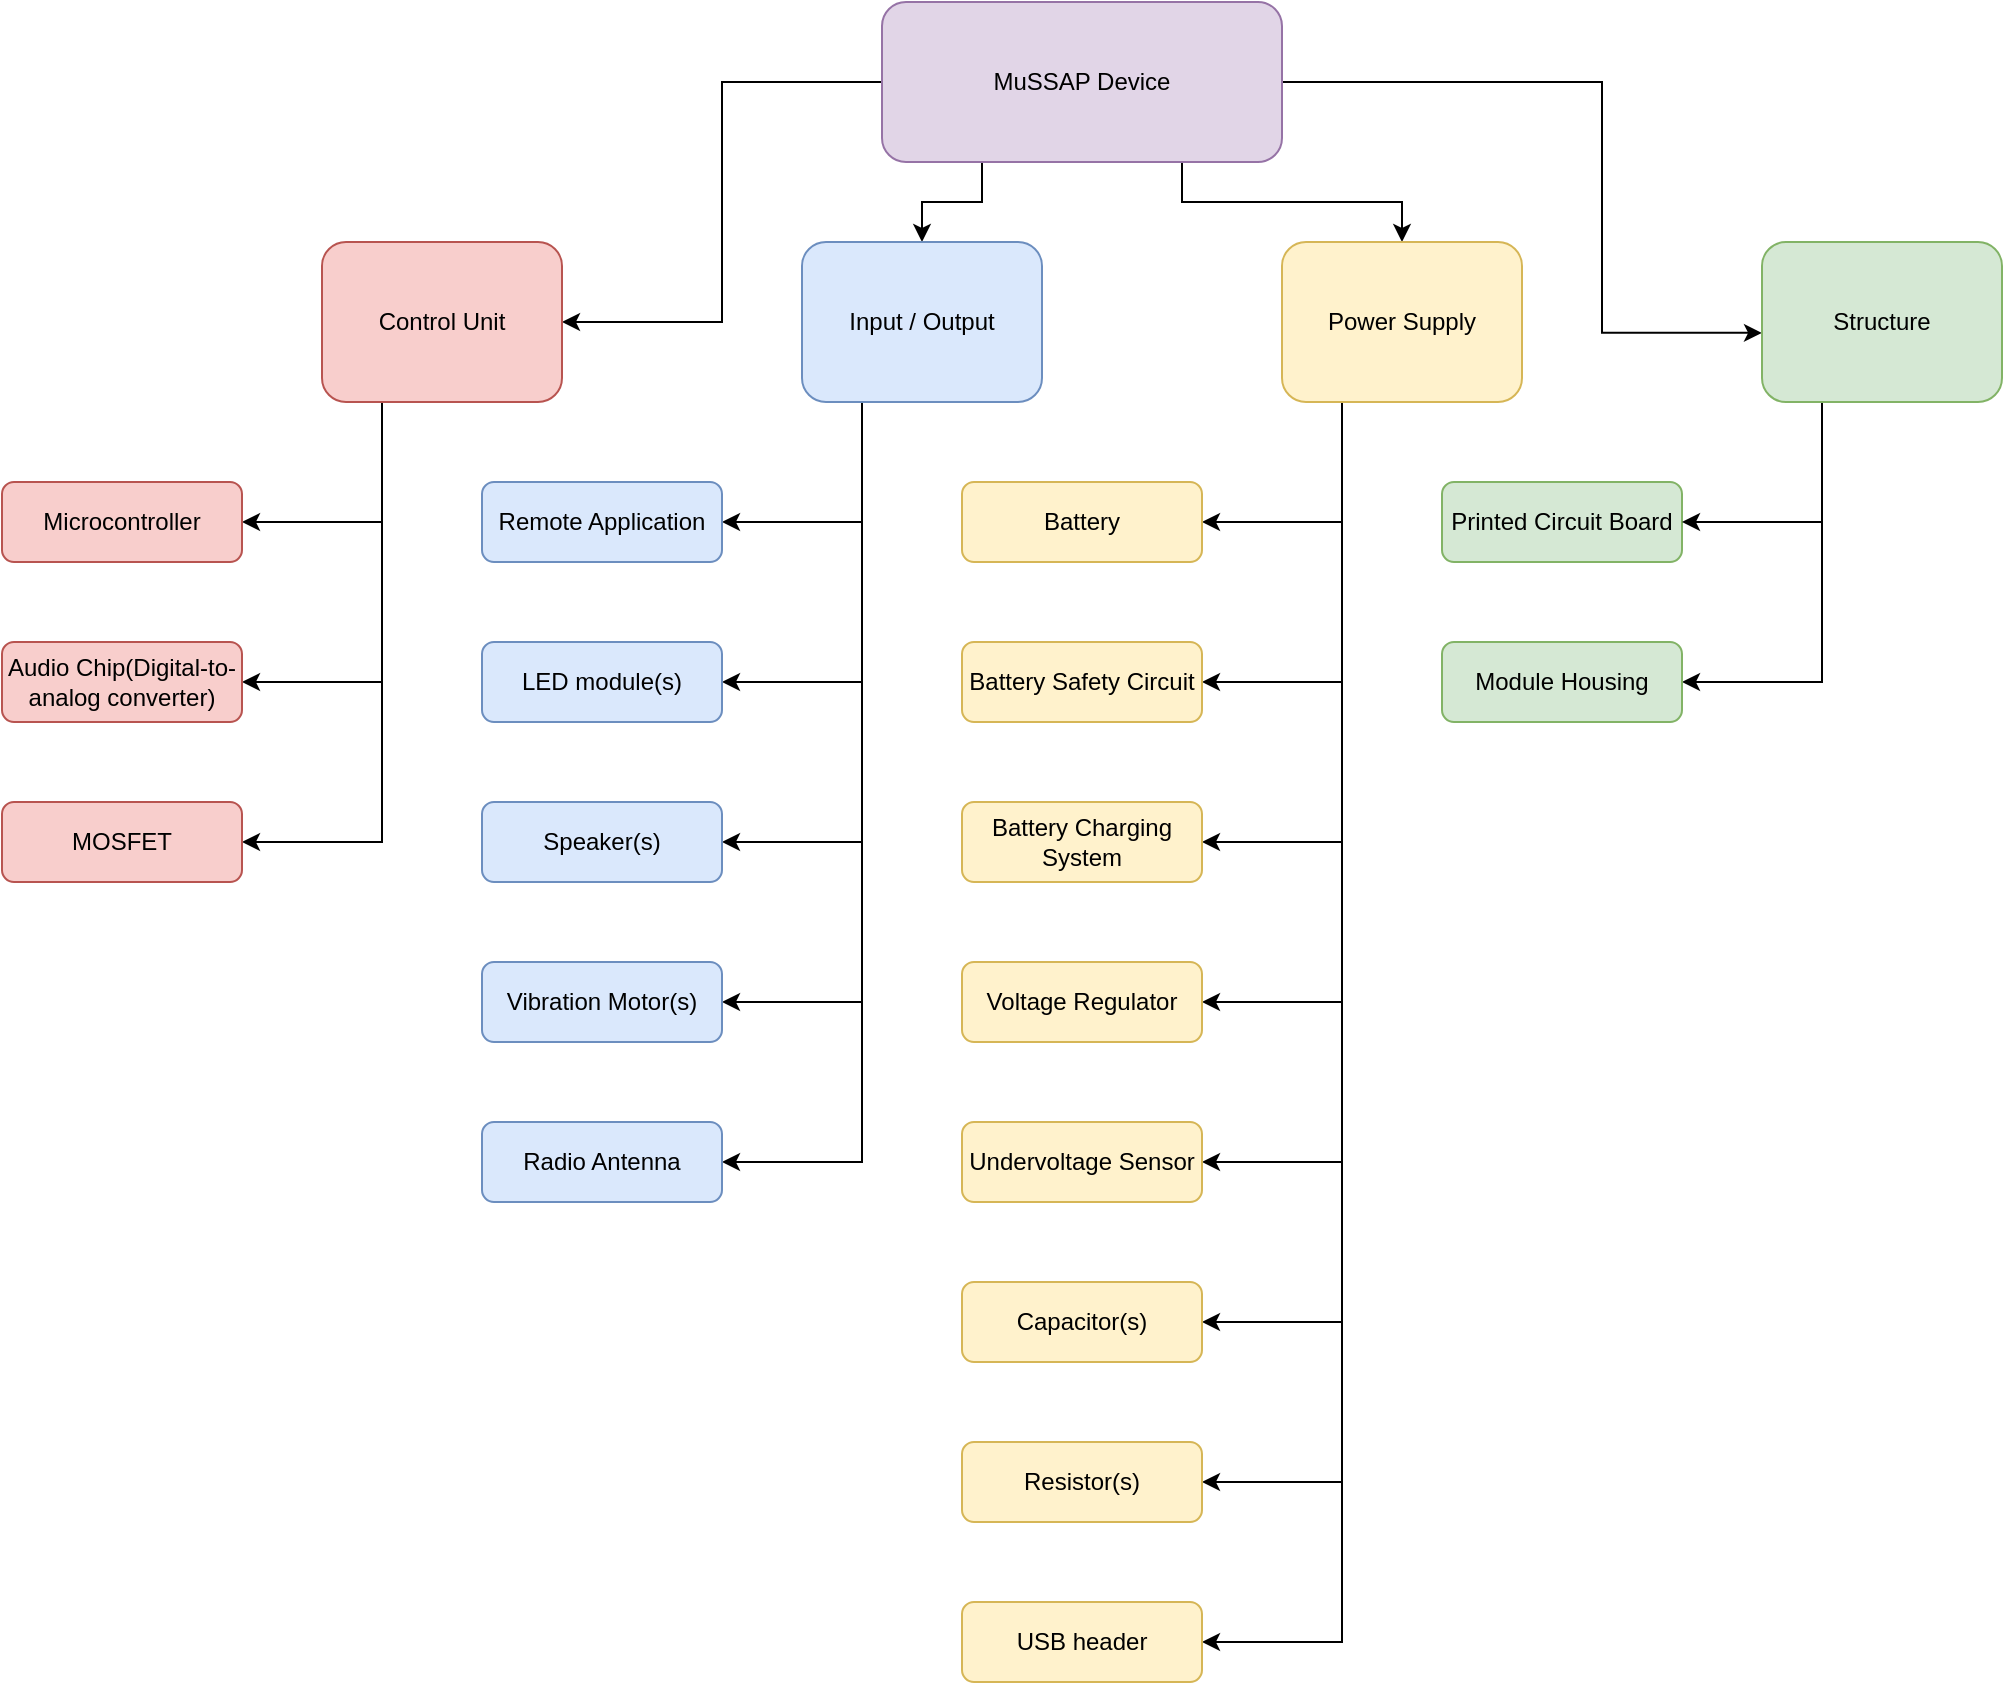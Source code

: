 <mxfile version="14.9.6" type="device"><diagram id="Asf1ymSnaTZyRitP0mLS" name="Page-1"><mxGraphModel dx="2128" dy="948" grid="1" gridSize="10" guides="1" tooltips="1" connect="1" arrows="1" fold="1" page="1" pageScale="1" pageWidth="850" pageHeight="1100" math="0" shadow="0"><root><mxCell id="0"/><mxCell id="1" parent="0"/><mxCell id="JV4Oiam355bwlnRObu__-45" style="edgeStyle=orthogonalEdgeStyle;rounded=0;orthogonalLoop=1;jettySize=auto;html=1;exitX=0;exitY=0.5;exitDx=0;exitDy=0;entryX=1;entryY=0.5;entryDx=0;entryDy=0;" parent="1" source="JV4Oiam355bwlnRObu__-1" target="JV4Oiam355bwlnRObu__-3" edge="1"><mxGeometry relative="1" as="geometry"/></mxCell><mxCell id="JV4Oiam355bwlnRObu__-46" style="edgeStyle=orthogonalEdgeStyle;rounded=0;orthogonalLoop=1;jettySize=auto;html=1;exitX=0.25;exitY=1;exitDx=0;exitDy=0;entryX=0.5;entryY=0;entryDx=0;entryDy=0;" parent="1" source="JV4Oiam355bwlnRObu__-1" target="JV4Oiam355bwlnRObu__-7" edge="1"><mxGeometry relative="1" as="geometry"/></mxCell><mxCell id="JV4Oiam355bwlnRObu__-47" style="edgeStyle=orthogonalEdgeStyle;rounded=0;orthogonalLoop=1;jettySize=auto;html=1;exitX=0.75;exitY=1;exitDx=0;exitDy=0;entryX=0.5;entryY=0;entryDx=0;entryDy=0;" parent="1" source="JV4Oiam355bwlnRObu__-1" target="JV4Oiam355bwlnRObu__-13" edge="1"><mxGeometry relative="1" as="geometry"/></mxCell><mxCell id="JV4Oiam355bwlnRObu__-49" style="edgeStyle=orthogonalEdgeStyle;rounded=0;orthogonalLoop=1;jettySize=auto;html=1;exitX=1;exitY=0.5;exitDx=0;exitDy=0;entryX=0;entryY=0.568;entryDx=0;entryDy=0;entryPerimeter=0;" parent="1" source="JV4Oiam355bwlnRObu__-1" target="JV4Oiam355bwlnRObu__-23" edge="1"><mxGeometry relative="1" as="geometry"><Array as="points"><mxPoint x="640" y="120"/><mxPoint x="640" y="245"/></Array></mxGeometry></mxCell><mxCell id="JV4Oiam355bwlnRObu__-1" value="MuSSAP Device" style="rounded=1;whiteSpace=wrap;html=1;fillColor=#e1d5e7;strokeColor=#9673a6;" parent="1" vertex="1"><mxGeometry x="280" y="80" width="200" height="80" as="geometry"/></mxCell><mxCell id="JV4Oiam355bwlnRObu__-27" style="edgeStyle=orthogonalEdgeStyle;rounded=0;orthogonalLoop=1;jettySize=auto;html=1;exitX=0.25;exitY=1;exitDx=0;exitDy=0;entryX=1;entryY=0.5;entryDx=0;entryDy=0;" parent="1" source="JV4Oiam355bwlnRObu__-3" target="JV4Oiam355bwlnRObu__-4" edge="1"><mxGeometry relative="1" as="geometry"/></mxCell><mxCell id="JV4Oiam355bwlnRObu__-28" style="edgeStyle=orthogonalEdgeStyle;rounded=0;orthogonalLoop=1;jettySize=auto;html=1;exitX=0.25;exitY=1;exitDx=0;exitDy=0;entryX=1;entryY=0.5;entryDx=0;entryDy=0;" parent="1" source="JV4Oiam355bwlnRObu__-3" target="JV4Oiam355bwlnRObu__-25" edge="1"><mxGeometry relative="1" as="geometry"/></mxCell><mxCell id="JV4Oiam355bwlnRObu__-29" style="edgeStyle=orthogonalEdgeStyle;rounded=0;orthogonalLoop=1;jettySize=auto;html=1;exitX=0.25;exitY=1;exitDx=0;exitDy=0;entryX=1;entryY=0.5;entryDx=0;entryDy=0;" parent="1" source="JV4Oiam355bwlnRObu__-3" target="JV4Oiam355bwlnRObu__-5" edge="1"><mxGeometry relative="1" as="geometry"/></mxCell><mxCell id="JV4Oiam355bwlnRObu__-3" value="Control Unit" style="rounded=1;whiteSpace=wrap;html=1;fillColor=#f8cecc;strokeColor=#b85450;" parent="1" vertex="1"><mxGeometry y="200" width="120" height="80" as="geometry"/></mxCell><mxCell id="JV4Oiam355bwlnRObu__-4" value="Microcontroller" style="rounded=1;whiteSpace=wrap;html=1;fillColor=#f8cecc;strokeColor=#b85450;" parent="1" vertex="1"><mxGeometry x="-160" y="320" width="120" height="40" as="geometry"/></mxCell><mxCell id="JV4Oiam355bwlnRObu__-5" value="MOSFET" style="rounded=1;whiteSpace=wrap;html=1;fillColor=#f8cecc;strokeColor=#b85450;" parent="1" vertex="1"><mxGeometry x="-160" y="480" width="120" height="40" as="geometry"/></mxCell><mxCell id="JV4Oiam355bwlnRObu__-30" style="edgeStyle=orthogonalEdgeStyle;rounded=0;orthogonalLoop=1;jettySize=auto;html=1;exitX=0.25;exitY=1;exitDx=0;exitDy=0;entryX=1;entryY=0.5;entryDx=0;entryDy=0;" parent="1" source="JV4Oiam355bwlnRObu__-7" target="JV4Oiam355bwlnRObu__-8" edge="1"><mxGeometry relative="1" as="geometry"/></mxCell><mxCell id="JV4Oiam355bwlnRObu__-31" style="edgeStyle=orthogonalEdgeStyle;rounded=0;orthogonalLoop=1;jettySize=auto;html=1;exitX=0.25;exitY=1;exitDx=0;exitDy=0;entryX=1;entryY=0.5;entryDx=0;entryDy=0;" parent="1" source="JV4Oiam355bwlnRObu__-7" target="JV4Oiam355bwlnRObu__-10" edge="1"><mxGeometry relative="1" as="geometry"/></mxCell><mxCell id="JV4Oiam355bwlnRObu__-32" style="edgeStyle=orthogonalEdgeStyle;rounded=0;orthogonalLoop=1;jettySize=auto;html=1;exitX=0.25;exitY=1;exitDx=0;exitDy=0;entryX=1;entryY=0.5;entryDx=0;entryDy=0;" parent="1" source="JV4Oiam355bwlnRObu__-7" target="JV4Oiam355bwlnRObu__-11" edge="1"><mxGeometry relative="1" as="geometry"/></mxCell><mxCell id="JV4Oiam355bwlnRObu__-33" style="edgeStyle=orthogonalEdgeStyle;rounded=0;orthogonalLoop=1;jettySize=auto;html=1;exitX=0.25;exitY=1;exitDx=0;exitDy=0;entryX=1;entryY=0.5;entryDx=0;entryDy=0;" parent="1" source="JV4Oiam355bwlnRObu__-7" target="JV4Oiam355bwlnRObu__-12" edge="1"><mxGeometry relative="1" as="geometry"/></mxCell><mxCell id="JV4Oiam355bwlnRObu__-34" style="edgeStyle=orthogonalEdgeStyle;rounded=0;orthogonalLoop=1;jettySize=auto;html=1;exitX=0.25;exitY=1;exitDx=0;exitDy=0;entryX=1;entryY=0.5;entryDx=0;entryDy=0;" parent="1" source="JV4Oiam355bwlnRObu__-7" target="JV4Oiam355bwlnRObu__-21" edge="1"><mxGeometry relative="1" as="geometry"/></mxCell><mxCell id="JV4Oiam355bwlnRObu__-7" value="Input / Output" style="rounded=1;whiteSpace=wrap;html=1;fillColor=#dae8fc;strokeColor=#6c8ebf;" parent="1" vertex="1"><mxGeometry x="240" y="200" width="120" height="80" as="geometry"/></mxCell><mxCell id="JV4Oiam355bwlnRObu__-8" value="Remote Application" style="rounded=1;whiteSpace=wrap;html=1;fillColor=#dae8fc;strokeColor=#6c8ebf;" parent="1" vertex="1"><mxGeometry x="80" y="320" width="120" height="40" as="geometry"/></mxCell><mxCell id="JV4Oiam355bwlnRObu__-10" value="LED module(s)" style="rounded=1;whiteSpace=wrap;html=1;fillColor=#dae8fc;strokeColor=#6c8ebf;" parent="1" vertex="1"><mxGeometry x="80" y="400" width="120" height="40" as="geometry"/></mxCell><mxCell id="JV4Oiam355bwlnRObu__-11" value="Speaker(s)" style="rounded=1;whiteSpace=wrap;html=1;fillColor=#dae8fc;strokeColor=#6c8ebf;" parent="1" vertex="1"><mxGeometry x="80" y="480" width="120" height="40" as="geometry"/></mxCell><mxCell id="JV4Oiam355bwlnRObu__-12" value="Vibration Motor(s)" style="rounded=1;whiteSpace=wrap;html=1;fillColor=#dae8fc;strokeColor=#6c8ebf;" parent="1" vertex="1"><mxGeometry x="80" y="560" width="120" height="40" as="geometry"/></mxCell><mxCell id="JV4Oiam355bwlnRObu__-35" style="edgeStyle=orthogonalEdgeStyle;rounded=0;orthogonalLoop=1;jettySize=auto;html=1;exitX=0.25;exitY=1;exitDx=0;exitDy=0;entryX=1;entryY=0.5;entryDx=0;entryDy=0;" parent="1" source="JV4Oiam355bwlnRObu__-13" target="JV4Oiam355bwlnRObu__-14" edge="1"><mxGeometry relative="1" as="geometry"/></mxCell><mxCell id="JV4Oiam355bwlnRObu__-36" style="edgeStyle=orthogonalEdgeStyle;rounded=0;orthogonalLoop=1;jettySize=auto;html=1;exitX=0.25;exitY=1;exitDx=0;exitDy=0;entryX=1;entryY=0.5;entryDx=0;entryDy=0;" parent="1" source="JV4Oiam355bwlnRObu__-13" target="JV4Oiam355bwlnRObu__-16" edge="1"><mxGeometry relative="1" as="geometry"/></mxCell><mxCell id="JV4Oiam355bwlnRObu__-37" style="edgeStyle=orthogonalEdgeStyle;rounded=0;orthogonalLoop=1;jettySize=auto;html=1;exitX=0.25;exitY=1;exitDx=0;exitDy=0;entryX=1;entryY=0.5;entryDx=0;entryDy=0;" parent="1" source="JV4Oiam355bwlnRObu__-13" target="JV4Oiam355bwlnRObu__-15" edge="1"><mxGeometry relative="1" as="geometry"/></mxCell><mxCell id="JV4Oiam355bwlnRObu__-38" style="edgeStyle=orthogonalEdgeStyle;rounded=0;orthogonalLoop=1;jettySize=auto;html=1;exitX=0.25;exitY=1;exitDx=0;exitDy=0;entryX=1;entryY=0.5;entryDx=0;entryDy=0;" parent="1" source="JV4Oiam355bwlnRObu__-13" target="JV4Oiam355bwlnRObu__-17" edge="1"><mxGeometry relative="1" as="geometry"/></mxCell><mxCell id="JV4Oiam355bwlnRObu__-39" style="edgeStyle=orthogonalEdgeStyle;rounded=0;orthogonalLoop=1;jettySize=auto;html=1;exitX=0.25;exitY=1;exitDx=0;exitDy=0;entryX=1;entryY=0.5;entryDx=0;entryDy=0;" parent="1" source="JV4Oiam355bwlnRObu__-13" target="JV4Oiam355bwlnRObu__-18" edge="1"><mxGeometry relative="1" as="geometry"/></mxCell><mxCell id="JV4Oiam355bwlnRObu__-40" style="edgeStyle=orthogonalEdgeStyle;rounded=0;orthogonalLoop=1;jettySize=auto;html=1;exitX=0.25;exitY=1;exitDx=0;exitDy=0;entryX=1;entryY=0.5;entryDx=0;entryDy=0;" parent="1" source="JV4Oiam355bwlnRObu__-13" target="JV4Oiam355bwlnRObu__-19" edge="1"><mxGeometry relative="1" as="geometry"/></mxCell><mxCell id="JV4Oiam355bwlnRObu__-41" style="edgeStyle=orthogonalEdgeStyle;rounded=0;orthogonalLoop=1;jettySize=auto;html=1;exitX=0.25;exitY=1;exitDx=0;exitDy=0;entryX=1;entryY=0.5;entryDx=0;entryDy=0;" parent="1" source="JV4Oiam355bwlnRObu__-13" target="JV4Oiam355bwlnRObu__-20" edge="1"><mxGeometry relative="1" as="geometry"/></mxCell><mxCell id="JV4Oiam355bwlnRObu__-42" style="edgeStyle=orthogonalEdgeStyle;rounded=0;orthogonalLoop=1;jettySize=auto;html=1;exitX=0.25;exitY=1;exitDx=0;exitDy=0;entryX=1;entryY=0.5;entryDx=0;entryDy=0;" parent="1" source="JV4Oiam355bwlnRObu__-13" target="JV4Oiam355bwlnRObu__-26" edge="1"><mxGeometry relative="1" as="geometry"/></mxCell><mxCell id="JV4Oiam355bwlnRObu__-13" value="Power Supply" style="rounded=1;whiteSpace=wrap;html=1;fillColor=#fff2cc;strokeColor=#d6b656;" parent="1" vertex="1"><mxGeometry x="480" y="200" width="120" height="80" as="geometry"/></mxCell><mxCell id="JV4Oiam355bwlnRObu__-14" value="Battery" style="rounded=1;whiteSpace=wrap;html=1;fillColor=#fff2cc;strokeColor=#d6b656;" parent="1" vertex="1"><mxGeometry x="320" y="320" width="120" height="40" as="geometry"/></mxCell><mxCell id="JV4Oiam355bwlnRObu__-15" value="Battery Charging System" style="rounded=1;whiteSpace=wrap;html=1;fillColor=#fff2cc;strokeColor=#d6b656;" parent="1" vertex="1"><mxGeometry x="320" y="480" width="120" height="40" as="geometry"/></mxCell><mxCell id="JV4Oiam355bwlnRObu__-16" value="Battery Safety Circuit" style="rounded=1;whiteSpace=wrap;html=1;fillColor=#fff2cc;strokeColor=#d6b656;" parent="1" vertex="1"><mxGeometry x="320" y="400" width="120" height="40" as="geometry"/></mxCell><mxCell id="JV4Oiam355bwlnRObu__-17" value="Voltage Regulator" style="rounded=1;whiteSpace=wrap;html=1;fillColor=#fff2cc;strokeColor=#d6b656;" parent="1" vertex="1"><mxGeometry x="320" y="560" width="120" height="40" as="geometry"/></mxCell><mxCell id="JV4Oiam355bwlnRObu__-18" value="Undervoltage Sensor" style="rounded=1;whiteSpace=wrap;html=1;fillColor=#fff2cc;strokeColor=#d6b656;" parent="1" vertex="1"><mxGeometry x="320" y="640" width="120" height="40" as="geometry"/></mxCell><mxCell id="JV4Oiam355bwlnRObu__-19" value="Capacitor(s)" style="rounded=1;whiteSpace=wrap;html=1;fillColor=#fff2cc;strokeColor=#d6b656;" parent="1" vertex="1"><mxGeometry x="320" y="720" width="120" height="40" as="geometry"/></mxCell><mxCell id="JV4Oiam355bwlnRObu__-20" value="Resistor(s)" style="rounded=1;whiteSpace=wrap;html=1;fillColor=#fff2cc;strokeColor=#d6b656;" parent="1" vertex="1"><mxGeometry x="320" y="800" width="120" height="40" as="geometry"/></mxCell><mxCell id="JV4Oiam355bwlnRObu__-21" value="Radio Antenna" style="rounded=1;whiteSpace=wrap;html=1;fillColor=#dae8fc;strokeColor=#6c8ebf;" parent="1" vertex="1"><mxGeometry x="80" y="640" width="120" height="40" as="geometry"/></mxCell><mxCell id="JV4Oiam355bwlnRObu__-22" value="Printed Circuit Board" style="rounded=1;whiteSpace=wrap;html=1;fillColor=#d5e8d4;strokeColor=#82b366;" parent="1" vertex="1"><mxGeometry x="560" y="320" width="120" height="40" as="geometry"/></mxCell><mxCell id="JV4Oiam355bwlnRObu__-43" style="edgeStyle=orthogonalEdgeStyle;rounded=0;orthogonalLoop=1;jettySize=auto;html=1;exitX=0.25;exitY=1;exitDx=0;exitDy=0;entryX=1;entryY=0.5;entryDx=0;entryDy=0;" parent="1" source="JV4Oiam355bwlnRObu__-23" target="JV4Oiam355bwlnRObu__-22" edge="1"><mxGeometry relative="1" as="geometry"/></mxCell><mxCell id="JV4Oiam355bwlnRObu__-44" style="edgeStyle=orthogonalEdgeStyle;rounded=0;orthogonalLoop=1;jettySize=auto;html=1;exitX=0.25;exitY=1;exitDx=0;exitDy=0;entryX=1;entryY=0.5;entryDx=0;entryDy=0;" parent="1" source="JV4Oiam355bwlnRObu__-23" target="JV4Oiam355bwlnRObu__-24" edge="1"><mxGeometry relative="1" as="geometry"/></mxCell><mxCell id="JV4Oiam355bwlnRObu__-23" value="Structure" style="rounded=1;whiteSpace=wrap;html=1;fillColor=#d5e8d4;strokeColor=#82b366;" parent="1" vertex="1"><mxGeometry x="720" y="200" width="120" height="80" as="geometry"/></mxCell><mxCell id="JV4Oiam355bwlnRObu__-24" value="Module Housing" style="rounded=1;whiteSpace=wrap;html=1;fillColor=#d5e8d4;strokeColor=#82b366;" parent="1" vertex="1"><mxGeometry x="560" y="400" width="120" height="40" as="geometry"/></mxCell><mxCell id="JV4Oiam355bwlnRObu__-25" value="Audio Chip(Digital-to-analog converter)" style="rounded=1;whiteSpace=wrap;html=1;fillColor=#f8cecc;strokeColor=#b85450;" parent="1" vertex="1"><mxGeometry x="-160" y="400" width="120" height="40" as="geometry"/></mxCell><mxCell id="JV4Oiam355bwlnRObu__-26" value="USB header" style="rounded=1;whiteSpace=wrap;html=1;fillColor=#fff2cc;strokeColor=#d6b656;" parent="1" vertex="1"><mxGeometry x="320" y="880" width="120" height="40" as="geometry"/></mxCell></root></mxGraphModel></diagram></mxfile>